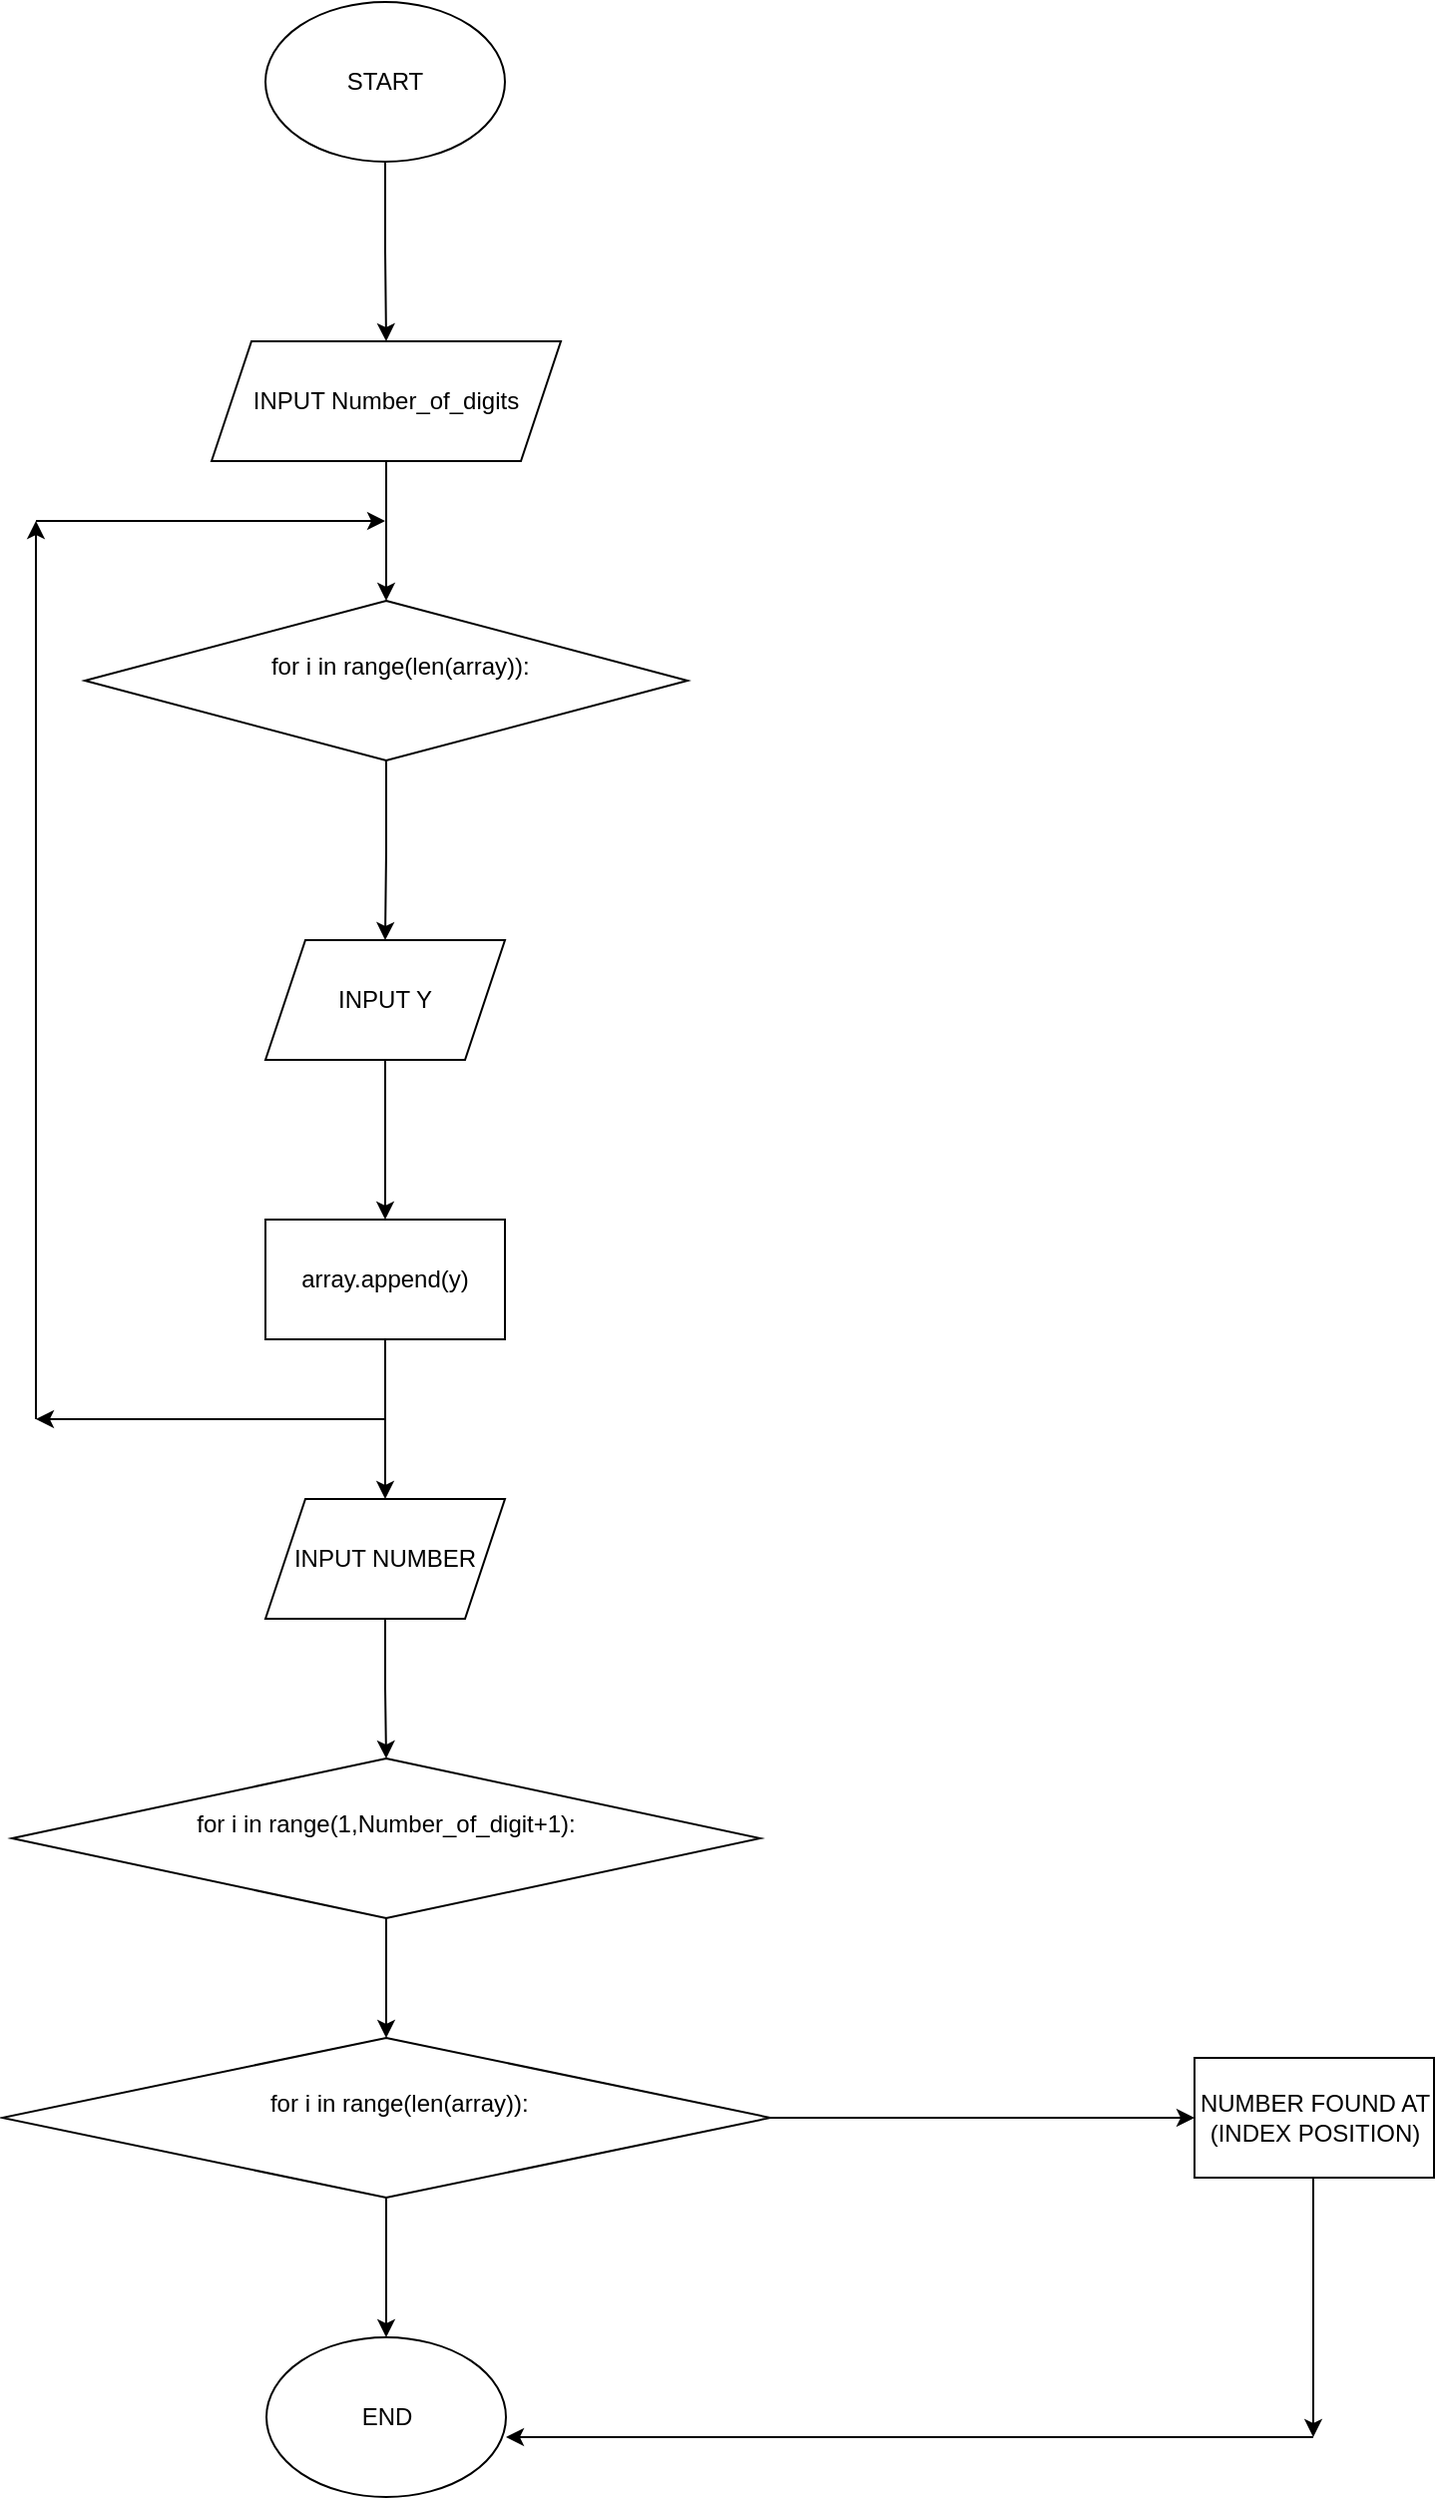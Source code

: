<mxfile version="24.7.6">
  <diagram name="Page-1" id="r4oGDQLZTL2yd0zIS191">
    <mxGraphModel dx="906" dy="603" grid="1" gridSize="10" guides="1" tooltips="1" connect="1" arrows="1" fold="1" page="1" pageScale="1" pageWidth="850" pageHeight="1100" math="0" shadow="0">
      <root>
        <mxCell id="0" />
        <mxCell id="1" parent="0" />
        <mxCell id="GOGyMtnR7ZRfyspNj37O-4" value="" style="edgeStyle=orthogonalEdgeStyle;rounded=0;orthogonalLoop=1;jettySize=auto;html=1;" parent="1" source="aGmtALufj5_pJXU7vJLI-1" target="GOGyMtnR7ZRfyspNj37O-3" edge="1">
          <mxGeometry relative="1" as="geometry" />
        </mxCell>
        <mxCell id="aGmtALufj5_pJXU7vJLI-1" value="START" style="ellipse;whiteSpace=wrap;html=1;" parent="1" vertex="1">
          <mxGeometry x="365" y="20" width="120" height="80" as="geometry" />
        </mxCell>
        <mxCell id="GOGyMtnR7ZRfyspNj37O-6" value="" style="edgeStyle=orthogonalEdgeStyle;rounded=0;orthogonalLoop=1;jettySize=auto;html=1;" parent="1" source="GOGyMtnR7ZRfyspNj37O-3" target="GOGyMtnR7ZRfyspNj37O-5" edge="1">
          <mxGeometry relative="1" as="geometry" />
        </mxCell>
        <mxCell id="GOGyMtnR7ZRfyspNj37O-3" value="INPUT Number_of_digits" style="shape=parallelogram;perimeter=parallelogramPerimeter;whiteSpace=wrap;html=1;fixedSize=1;" parent="1" vertex="1">
          <mxGeometry x="338" y="190" width="175" height="60" as="geometry" />
        </mxCell>
        <mxCell id="GOGyMtnR7ZRfyspNj37O-8" value="" style="edgeStyle=orthogonalEdgeStyle;rounded=0;orthogonalLoop=1;jettySize=auto;html=1;" parent="1" source="GOGyMtnR7ZRfyspNj37O-5" target="GOGyMtnR7ZRfyspNj37O-7" edge="1">
          <mxGeometry relative="1" as="geometry" />
        </mxCell>
        <mxCell id="GOGyMtnR7ZRfyspNj37O-5" value="&lt;div&gt;&amp;nbsp; &amp;nbsp; for i in range(len(array)):&lt;/div&gt;&lt;div&gt;&lt;br&gt;&lt;/div&gt;" style="rhombus;whiteSpace=wrap;html=1;" parent="1" vertex="1">
          <mxGeometry x="274.5" y="320" width="302" height="80" as="geometry" />
        </mxCell>
        <mxCell id="GOGyMtnR7ZRfyspNj37O-10" value="" style="edgeStyle=orthogonalEdgeStyle;rounded=0;orthogonalLoop=1;jettySize=auto;html=1;" parent="1" source="GOGyMtnR7ZRfyspNj37O-7" target="GOGyMtnR7ZRfyspNj37O-9" edge="1">
          <mxGeometry relative="1" as="geometry" />
        </mxCell>
        <mxCell id="GOGyMtnR7ZRfyspNj37O-7" value="INPUT Y" style="shape=parallelogram;perimeter=parallelogramPerimeter;whiteSpace=wrap;html=1;fixedSize=1;" parent="1" vertex="1">
          <mxGeometry x="365" y="490" width="120" height="60" as="geometry" />
        </mxCell>
        <mxCell id="GOGyMtnR7ZRfyspNj37O-12" value="" style="edgeStyle=orthogonalEdgeStyle;rounded=0;orthogonalLoop=1;jettySize=auto;html=1;" parent="1" source="GOGyMtnR7ZRfyspNj37O-9" target="GOGyMtnR7ZRfyspNj37O-11" edge="1">
          <mxGeometry relative="1" as="geometry" />
        </mxCell>
        <mxCell id="GOGyMtnR7ZRfyspNj37O-9" value="array.append(y)" style="whiteSpace=wrap;html=1;" parent="1" vertex="1">
          <mxGeometry x="365" y="630" width="120" height="60" as="geometry" />
        </mxCell>
        <mxCell id="GOGyMtnR7ZRfyspNj37O-15" value="" style="edgeStyle=orthogonalEdgeStyle;rounded=0;orthogonalLoop=1;jettySize=auto;html=1;" parent="1" source="GOGyMtnR7ZRfyspNj37O-11" target="GOGyMtnR7ZRfyspNj37O-14" edge="1">
          <mxGeometry relative="1" as="geometry" />
        </mxCell>
        <mxCell id="GOGyMtnR7ZRfyspNj37O-11" value="INPUT NUMBER" style="shape=parallelogram;perimeter=parallelogramPerimeter;whiteSpace=wrap;html=1;fixedSize=1;" parent="1" vertex="1">
          <mxGeometry x="365" y="770" width="120" height="60" as="geometry" />
        </mxCell>
        <mxCell id="GOGyMtnR7ZRfyspNj37O-17" value="" style="edgeStyle=orthogonalEdgeStyle;rounded=0;orthogonalLoop=1;jettySize=auto;html=1;" parent="1" source="GOGyMtnR7ZRfyspNj37O-14" target="GOGyMtnR7ZRfyspNj37O-16" edge="1">
          <mxGeometry relative="1" as="geometry" />
        </mxCell>
        <mxCell id="GOGyMtnR7ZRfyspNj37O-14" value="&lt;div&gt;for i in range(1,Number_of_digit+1):&lt;/div&gt;&lt;div&gt;&lt;br&gt;&lt;/div&gt;" style="rhombus;whiteSpace=wrap;html=1;" parent="1" vertex="1">
          <mxGeometry x="238" y="900" width="375" height="80" as="geometry" />
        </mxCell>
        <mxCell id="GOGyMtnR7ZRfyspNj37O-23" value="" style="edgeStyle=orthogonalEdgeStyle;rounded=0;orthogonalLoop=1;jettySize=auto;html=1;" parent="1" source="GOGyMtnR7ZRfyspNj37O-16" target="GOGyMtnR7ZRfyspNj37O-22" edge="1">
          <mxGeometry relative="1" as="geometry" />
        </mxCell>
        <mxCell id="GOGyMtnR7ZRfyspNj37O-16" value="&lt;div&gt;&amp;nbsp; &amp;nbsp; for i in range(len(array)):&lt;/div&gt;&lt;div&gt;&lt;br&gt;&lt;/div&gt;" style="rhombus;whiteSpace=wrap;html=1;" parent="1" vertex="1">
          <mxGeometry x="233" y="1040" width="385" height="80" as="geometry" />
        </mxCell>
        <mxCell id="GOGyMtnR7ZRfyspNj37O-18" value="" style="shape=waypoint;sketch=0;size=6;pointerEvents=1;points=[];fillColor=default;resizable=0;rotatable=0;perimeter=centerPerimeter;snapToPoint=1;" parent="1" vertex="1">
          <mxGeometry x="415" y="1250" width="20" height="20" as="geometry" />
        </mxCell>
        <mxCell id="GOGyMtnR7ZRfyspNj37O-21" value="" style="edgeStyle=orthogonalEdgeStyle;rounded=0;orthogonalLoop=1;jettySize=auto;html=1;" parent="1" source="GOGyMtnR7ZRfyspNj37O-16" target="GOGyMtnR7ZRfyspNj37O-20" edge="1">
          <mxGeometry relative="1" as="geometry">
            <mxPoint x="425" y="1140" as="sourcePoint" />
            <mxPoint x="425" y="1260" as="targetPoint" />
          </mxGeometry>
        </mxCell>
        <mxCell id="GOGyMtnR7ZRfyspNj37O-20" value="END" style="ellipse;whiteSpace=wrap;html=1;" parent="1" vertex="1">
          <mxGeometry x="365.5" y="1190" width="120" height="80" as="geometry" />
        </mxCell>
        <mxCell id="GOGyMtnR7ZRfyspNj37O-26" value="" style="edgeStyle=orthogonalEdgeStyle;rounded=0;orthogonalLoop=1;jettySize=auto;html=1;" parent="1" source="GOGyMtnR7ZRfyspNj37O-22" edge="1">
          <mxGeometry relative="1" as="geometry">
            <mxPoint x="890" y="1240" as="targetPoint" />
          </mxGeometry>
        </mxCell>
        <mxCell id="GOGyMtnR7ZRfyspNj37O-22" value="NUMBER FOUND AT (INDEX POSITION)" style="whiteSpace=wrap;html=1;" parent="1" vertex="1">
          <mxGeometry x="830.5" y="1050" width="120" height="60" as="geometry" />
        </mxCell>
        <mxCell id="GOGyMtnR7ZRfyspNj37O-27" value="" style="endArrow=classic;html=1;rounded=0;entryX=0;entryY=0.5;entryDx=0;entryDy=0;" parent="1" edge="1">
          <mxGeometry width="50" height="50" relative="1" as="geometry">
            <mxPoint x="890" y="1240" as="sourcePoint" />
            <mxPoint x="485.5" y="1240" as="targetPoint" />
          </mxGeometry>
        </mxCell>
        <mxCell id="F9irEWvr1dWQcMsNmPmJ-1" value="" style="endArrow=classic;html=1;rounded=0;" edge="1" parent="1">
          <mxGeometry width="50" height="50" relative="1" as="geometry">
            <mxPoint x="425" y="730" as="sourcePoint" />
            <mxPoint x="250" y="730" as="targetPoint" />
          </mxGeometry>
        </mxCell>
        <mxCell id="F9irEWvr1dWQcMsNmPmJ-2" value="" style="endArrow=classic;html=1;rounded=0;" edge="1" parent="1">
          <mxGeometry width="50" height="50" relative="1" as="geometry">
            <mxPoint x="250" y="730" as="sourcePoint" />
            <mxPoint x="250" y="280" as="targetPoint" />
          </mxGeometry>
        </mxCell>
        <mxCell id="F9irEWvr1dWQcMsNmPmJ-3" value="" style="endArrow=classic;html=1;rounded=0;" edge="1" parent="1">
          <mxGeometry width="50" height="50" relative="1" as="geometry">
            <mxPoint x="250" y="280" as="sourcePoint" />
            <mxPoint x="425" y="280" as="targetPoint" />
          </mxGeometry>
        </mxCell>
      </root>
    </mxGraphModel>
  </diagram>
</mxfile>
